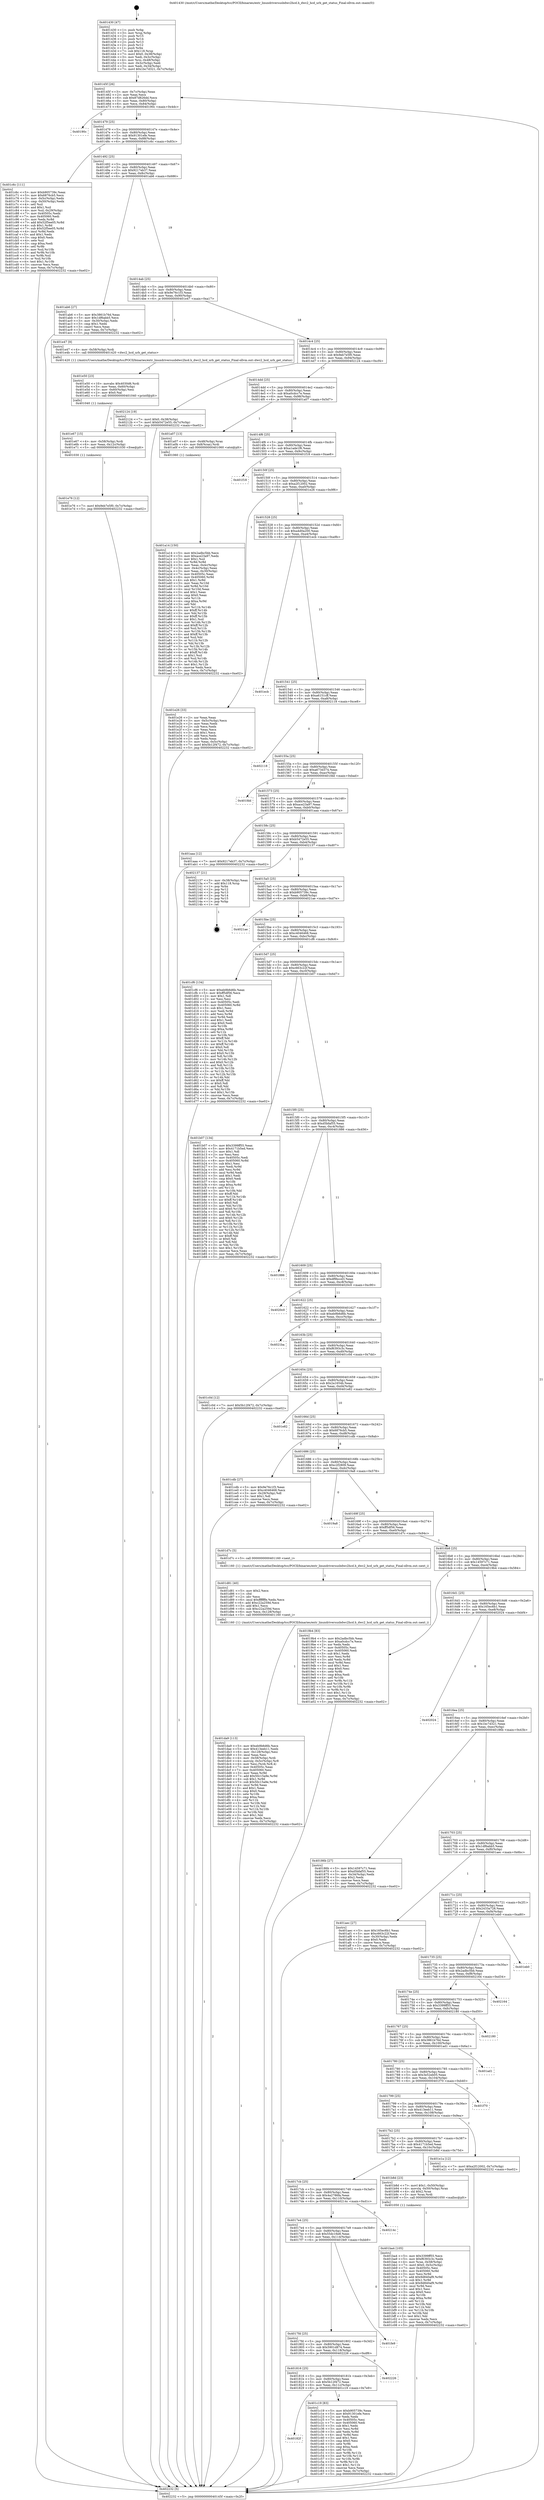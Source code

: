 digraph "0x401430" {
  label = "0x401430 (/mnt/c/Users/mathe/Desktop/tcc/POCII/binaries/extr_linuxdriversusbdwc2hcd.h_dwc2_hcd_urb_get_status_Final-ollvm.out::main(0))"
  labelloc = "t"
  node[shape=record]

  Entry [label="",width=0.3,height=0.3,shape=circle,fillcolor=black,style=filled]
  "0x40145f" [label="{
     0x40145f [26]\l
     | [instrs]\l
     &nbsp;&nbsp;0x40145f \<+3\>: mov -0x7c(%rbp),%eax\l
     &nbsp;&nbsp;0x401462 \<+2\>: mov %eax,%ecx\l
     &nbsp;&nbsp;0x401464 \<+6\>: sub $0x87d826dd,%ecx\l
     &nbsp;&nbsp;0x40146a \<+3\>: mov %eax,-0x80(%rbp)\l
     &nbsp;&nbsp;0x40146d \<+6\>: mov %ecx,-0x84(%rbp)\l
     &nbsp;&nbsp;0x401473 \<+6\>: je 000000000040190c \<main+0x4dc\>\l
  }"]
  "0x40190c" [label="{
     0x40190c\l
  }", style=dashed]
  "0x401479" [label="{
     0x401479 [25]\l
     | [instrs]\l
     &nbsp;&nbsp;0x401479 \<+5\>: jmp 000000000040147e \<main+0x4e\>\l
     &nbsp;&nbsp;0x40147e \<+3\>: mov -0x80(%rbp),%eax\l
     &nbsp;&nbsp;0x401481 \<+5\>: sub $0x91301efe,%eax\l
     &nbsp;&nbsp;0x401486 \<+6\>: mov %eax,-0x88(%rbp)\l
     &nbsp;&nbsp;0x40148c \<+6\>: je 0000000000401c6c \<main+0x83c\>\l
  }"]
  Exit [label="",width=0.3,height=0.3,shape=circle,fillcolor=black,style=filled,peripheries=2]
  "0x401c6c" [label="{
     0x401c6c [111]\l
     | [instrs]\l
     &nbsp;&nbsp;0x401c6c \<+5\>: mov $0xb905739c,%eax\l
     &nbsp;&nbsp;0x401c71 \<+5\>: mov $0x6876cb5,%ecx\l
     &nbsp;&nbsp;0x401c76 \<+3\>: mov -0x5c(%rbp),%edx\l
     &nbsp;&nbsp;0x401c79 \<+3\>: cmp -0x50(%rbp),%edx\l
     &nbsp;&nbsp;0x401c7c \<+4\>: setl %sil\l
     &nbsp;&nbsp;0x401c80 \<+4\>: and $0x1,%sil\l
     &nbsp;&nbsp;0x401c84 \<+4\>: mov %sil,-0x29(%rbp)\l
     &nbsp;&nbsp;0x401c88 \<+7\>: mov 0x40505c,%edx\l
     &nbsp;&nbsp;0x401c8f \<+7\>: mov 0x405060,%edi\l
     &nbsp;&nbsp;0x401c96 \<+3\>: mov %edx,%r8d\l
     &nbsp;&nbsp;0x401c99 \<+7\>: add $0x52f5ee05,%r8d\l
     &nbsp;&nbsp;0x401ca0 \<+4\>: sub $0x1,%r8d\l
     &nbsp;&nbsp;0x401ca4 \<+7\>: sub $0x52f5ee05,%r8d\l
     &nbsp;&nbsp;0x401cab \<+4\>: imul %r8d,%edx\l
     &nbsp;&nbsp;0x401caf \<+3\>: and $0x1,%edx\l
     &nbsp;&nbsp;0x401cb2 \<+3\>: cmp $0x0,%edx\l
     &nbsp;&nbsp;0x401cb5 \<+4\>: sete %sil\l
     &nbsp;&nbsp;0x401cb9 \<+3\>: cmp $0xa,%edi\l
     &nbsp;&nbsp;0x401cbc \<+4\>: setl %r9b\l
     &nbsp;&nbsp;0x401cc0 \<+3\>: mov %sil,%r10b\l
     &nbsp;&nbsp;0x401cc3 \<+3\>: and %r9b,%r10b\l
     &nbsp;&nbsp;0x401cc6 \<+3\>: xor %r9b,%sil\l
     &nbsp;&nbsp;0x401cc9 \<+3\>: or %sil,%r10b\l
     &nbsp;&nbsp;0x401ccc \<+4\>: test $0x1,%r10b\l
     &nbsp;&nbsp;0x401cd0 \<+3\>: cmovne %ecx,%eax\l
     &nbsp;&nbsp;0x401cd3 \<+3\>: mov %eax,-0x7c(%rbp)\l
     &nbsp;&nbsp;0x401cd6 \<+5\>: jmp 0000000000402232 \<main+0xe02\>\l
  }"]
  "0x401492" [label="{
     0x401492 [25]\l
     | [instrs]\l
     &nbsp;&nbsp;0x401492 \<+5\>: jmp 0000000000401497 \<main+0x67\>\l
     &nbsp;&nbsp;0x401497 \<+3\>: mov -0x80(%rbp),%eax\l
     &nbsp;&nbsp;0x40149a \<+5\>: sub $0x9217eb37,%eax\l
     &nbsp;&nbsp;0x40149f \<+6\>: mov %eax,-0x8c(%rbp)\l
     &nbsp;&nbsp;0x4014a5 \<+6\>: je 0000000000401ab6 \<main+0x686\>\l
  }"]
  "0x401e76" [label="{
     0x401e76 [12]\l
     | [instrs]\l
     &nbsp;&nbsp;0x401e76 \<+7\>: movl $0x9eb7e5f0,-0x7c(%rbp)\l
     &nbsp;&nbsp;0x401e7d \<+5\>: jmp 0000000000402232 \<main+0xe02\>\l
  }"]
  "0x401ab6" [label="{
     0x401ab6 [27]\l
     | [instrs]\l
     &nbsp;&nbsp;0x401ab6 \<+5\>: mov $0x3861b76d,%eax\l
     &nbsp;&nbsp;0x401abb \<+5\>: mov $0x1df6abb5,%ecx\l
     &nbsp;&nbsp;0x401ac0 \<+3\>: mov -0x30(%rbp),%edx\l
     &nbsp;&nbsp;0x401ac3 \<+3\>: cmp $0x1,%edx\l
     &nbsp;&nbsp;0x401ac6 \<+3\>: cmovl %ecx,%eax\l
     &nbsp;&nbsp;0x401ac9 \<+3\>: mov %eax,-0x7c(%rbp)\l
     &nbsp;&nbsp;0x401acc \<+5\>: jmp 0000000000402232 \<main+0xe02\>\l
  }"]
  "0x4014ab" [label="{
     0x4014ab [25]\l
     | [instrs]\l
     &nbsp;&nbsp;0x4014ab \<+5\>: jmp 00000000004014b0 \<main+0x80\>\l
     &nbsp;&nbsp;0x4014b0 \<+3\>: mov -0x80(%rbp),%eax\l
     &nbsp;&nbsp;0x4014b3 \<+5\>: sub $0x9e76c1f3,%eax\l
     &nbsp;&nbsp;0x4014b8 \<+6\>: mov %eax,-0x90(%rbp)\l
     &nbsp;&nbsp;0x4014be \<+6\>: je 0000000000401e47 \<main+0xa17\>\l
  }"]
  "0x401e67" [label="{
     0x401e67 [15]\l
     | [instrs]\l
     &nbsp;&nbsp;0x401e67 \<+4\>: mov -0x58(%rbp),%rdi\l
     &nbsp;&nbsp;0x401e6b \<+6\>: mov %eax,-0x12c(%rbp)\l
     &nbsp;&nbsp;0x401e71 \<+5\>: call 0000000000401030 \<free@plt\>\l
     | [calls]\l
     &nbsp;&nbsp;0x401030 \{1\} (unknown)\l
  }"]
  "0x401e47" [label="{
     0x401e47 [9]\l
     | [instrs]\l
     &nbsp;&nbsp;0x401e47 \<+4\>: mov -0x58(%rbp),%rdi\l
     &nbsp;&nbsp;0x401e4b \<+5\>: call 0000000000401420 \<dwc2_hcd_urb_get_status\>\l
     | [calls]\l
     &nbsp;&nbsp;0x401420 \{1\} (/mnt/c/Users/mathe/Desktop/tcc/POCII/binaries/extr_linuxdriversusbdwc2hcd.h_dwc2_hcd_urb_get_status_Final-ollvm.out::dwc2_hcd_urb_get_status)\l
  }"]
  "0x4014c4" [label="{
     0x4014c4 [25]\l
     | [instrs]\l
     &nbsp;&nbsp;0x4014c4 \<+5\>: jmp 00000000004014c9 \<main+0x99\>\l
     &nbsp;&nbsp;0x4014c9 \<+3\>: mov -0x80(%rbp),%eax\l
     &nbsp;&nbsp;0x4014cc \<+5\>: sub $0x9eb7e5f0,%eax\l
     &nbsp;&nbsp;0x4014d1 \<+6\>: mov %eax,-0x94(%rbp)\l
     &nbsp;&nbsp;0x4014d7 \<+6\>: je 0000000000402124 \<main+0xcf4\>\l
  }"]
  "0x401e50" [label="{
     0x401e50 [23]\l
     | [instrs]\l
     &nbsp;&nbsp;0x401e50 \<+10\>: movabs $0x4030d6,%rdi\l
     &nbsp;&nbsp;0x401e5a \<+3\>: mov %eax,-0x60(%rbp)\l
     &nbsp;&nbsp;0x401e5d \<+3\>: mov -0x60(%rbp),%esi\l
     &nbsp;&nbsp;0x401e60 \<+2\>: mov $0x0,%al\l
     &nbsp;&nbsp;0x401e62 \<+5\>: call 0000000000401040 \<printf@plt\>\l
     | [calls]\l
     &nbsp;&nbsp;0x401040 \{1\} (unknown)\l
  }"]
  "0x402124" [label="{
     0x402124 [19]\l
     | [instrs]\l
     &nbsp;&nbsp;0x402124 \<+7\>: movl $0x0,-0x38(%rbp)\l
     &nbsp;&nbsp;0x40212b \<+7\>: movl $0xb5472e55,-0x7c(%rbp)\l
     &nbsp;&nbsp;0x402132 \<+5\>: jmp 0000000000402232 \<main+0xe02\>\l
  }"]
  "0x4014dd" [label="{
     0x4014dd [25]\l
     | [instrs]\l
     &nbsp;&nbsp;0x4014dd \<+5\>: jmp 00000000004014e2 \<main+0xb2\>\l
     &nbsp;&nbsp;0x4014e2 \<+3\>: mov -0x80(%rbp),%eax\l
     &nbsp;&nbsp;0x4014e5 \<+5\>: sub $0xa0cdcc7e,%eax\l
     &nbsp;&nbsp;0x4014ea \<+6\>: mov %eax,-0x98(%rbp)\l
     &nbsp;&nbsp;0x4014f0 \<+6\>: je 0000000000401a07 \<main+0x5d7\>\l
  }"]
  "0x401da9" [label="{
     0x401da9 [113]\l
     | [instrs]\l
     &nbsp;&nbsp;0x401da9 \<+5\>: mov $0xeb9b6d6b,%ecx\l
     &nbsp;&nbsp;0x401dae \<+5\>: mov $0x413eeb11,%edx\l
     &nbsp;&nbsp;0x401db3 \<+6\>: mov -0x128(%rbp),%esi\l
     &nbsp;&nbsp;0x401db9 \<+3\>: imul %eax,%esi\l
     &nbsp;&nbsp;0x401dbc \<+4\>: mov -0x58(%rbp),%rdi\l
     &nbsp;&nbsp;0x401dc0 \<+4\>: movslq -0x5c(%rbp),%r8\l
     &nbsp;&nbsp;0x401dc4 \<+4\>: mov %esi,(%rdi,%r8,4)\l
     &nbsp;&nbsp;0x401dc8 \<+7\>: mov 0x40505c,%eax\l
     &nbsp;&nbsp;0x401dcf \<+7\>: mov 0x405060,%esi\l
     &nbsp;&nbsp;0x401dd6 \<+3\>: mov %eax,%r9d\l
     &nbsp;&nbsp;0x401dd9 \<+7\>: add $0x50c15a9e,%r9d\l
     &nbsp;&nbsp;0x401de0 \<+4\>: sub $0x1,%r9d\l
     &nbsp;&nbsp;0x401de4 \<+7\>: sub $0x50c15a9e,%r9d\l
     &nbsp;&nbsp;0x401deb \<+4\>: imul %r9d,%eax\l
     &nbsp;&nbsp;0x401def \<+3\>: and $0x1,%eax\l
     &nbsp;&nbsp;0x401df2 \<+3\>: cmp $0x0,%eax\l
     &nbsp;&nbsp;0x401df5 \<+4\>: sete %r10b\l
     &nbsp;&nbsp;0x401df9 \<+3\>: cmp $0xa,%esi\l
     &nbsp;&nbsp;0x401dfc \<+4\>: setl %r11b\l
     &nbsp;&nbsp;0x401e00 \<+3\>: mov %r10b,%bl\l
     &nbsp;&nbsp;0x401e03 \<+3\>: and %r11b,%bl\l
     &nbsp;&nbsp;0x401e06 \<+3\>: xor %r11b,%r10b\l
     &nbsp;&nbsp;0x401e09 \<+3\>: or %r10b,%bl\l
     &nbsp;&nbsp;0x401e0c \<+3\>: test $0x1,%bl\l
     &nbsp;&nbsp;0x401e0f \<+3\>: cmovne %edx,%ecx\l
     &nbsp;&nbsp;0x401e12 \<+3\>: mov %ecx,-0x7c(%rbp)\l
     &nbsp;&nbsp;0x401e15 \<+5\>: jmp 0000000000402232 \<main+0xe02\>\l
  }"]
  "0x401a07" [label="{
     0x401a07 [13]\l
     | [instrs]\l
     &nbsp;&nbsp;0x401a07 \<+4\>: mov -0x48(%rbp),%rax\l
     &nbsp;&nbsp;0x401a0b \<+4\>: mov 0x8(%rax),%rdi\l
     &nbsp;&nbsp;0x401a0f \<+5\>: call 0000000000401060 \<atoi@plt\>\l
     | [calls]\l
     &nbsp;&nbsp;0x401060 \{1\} (unknown)\l
  }"]
  "0x4014f6" [label="{
     0x4014f6 [25]\l
     | [instrs]\l
     &nbsp;&nbsp;0x4014f6 \<+5\>: jmp 00000000004014fb \<main+0xcb\>\l
     &nbsp;&nbsp;0x4014fb \<+3\>: mov -0x80(%rbp),%eax\l
     &nbsp;&nbsp;0x4014fe \<+5\>: sub $0xa1ade1f6,%eax\l
     &nbsp;&nbsp;0x401503 \<+6\>: mov %eax,-0x9c(%rbp)\l
     &nbsp;&nbsp;0x401509 \<+6\>: je 0000000000401f18 \<main+0xae8\>\l
  }"]
  "0x401d81" [label="{
     0x401d81 [40]\l
     | [instrs]\l
     &nbsp;&nbsp;0x401d81 \<+5\>: mov $0x2,%ecx\l
     &nbsp;&nbsp;0x401d86 \<+1\>: cltd\l
     &nbsp;&nbsp;0x401d87 \<+2\>: idiv %ecx\l
     &nbsp;&nbsp;0x401d89 \<+6\>: imul $0xfffffffe,%edx,%ecx\l
     &nbsp;&nbsp;0x401d8f \<+6\>: add $0xc22a259d,%ecx\l
     &nbsp;&nbsp;0x401d95 \<+3\>: add $0x1,%ecx\l
     &nbsp;&nbsp;0x401d98 \<+6\>: sub $0xc22a259d,%ecx\l
     &nbsp;&nbsp;0x401d9e \<+6\>: mov %ecx,-0x128(%rbp)\l
     &nbsp;&nbsp;0x401da4 \<+5\>: call 0000000000401160 \<next_i\>\l
     | [calls]\l
     &nbsp;&nbsp;0x401160 \{1\} (/mnt/c/Users/mathe/Desktop/tcc/POCII/binaries/extr_linuxdriversusbdwc2hcd.h_dwc2_hcd_urb_get_status_Final-ollvm.out::next_i)\l
  }"]
  "0x401f18" [label="{
     0x401f18\l
  }", style=dashed]
  "0x40150f" [label="{
     0x40150f [25]\l
     | [instrs]\l
     &nbsp;&nbsp;0x40150f \<+5\>: jmp 0000000000401514 \<main+0xe4\>\l
     &nbsp;&nbsp;0x401514 \<+3\>: mov -0x80(%rbp),%eax\l
     &nbsp;&nbsp;0x401517 \<+5\>: sub $0xa2f12002,%eax\l
     &nbsp;&nbsp;0x40151c \<+6\>: mov %eax,-0xa0(%rbp)\l
     &nbsp;&nbsp;0x401522 \<+6\>: je 0000000000401e26 \<main+0x9f6\>\l
  }"]
  "0x40182f" [label="{
     0x40182f\l
  }", style=dashed]
  "0x401e26" [label="{
     0x401e26 [33]\l
     | [instrs]\l
     &nbsp;&nbsp;0x401e26 \<+2\>: xor %eax,%eax\l
     &nbsp;&nbsp;0x401e28 \<+3\>: mov -0x5c(%rbp),%ecx\l
     &nbsp;&nbsp;0x401e2b \<+2\>: mov %eax,%edx\l
     &nbsp;&nbsp;0x401e2d \<+2\>: sub %ecx,%edx\l
     &nbsp;&nbsp;0x401e2f \<+2\>: mov %eax,%ecx\l
     &nbsp;&nbsp;0x401e31 \<+3\>: sub $0x1,%ecx\l
     &nbsp;&nbsp;0x401e34 \<+2\>: add %ecx,%edx\l
     &nbsp;&nbsp;0x401e36 \<+2\>: sub %edx,%eax\l
     &nbsp;&nbsp;0x401e38 \<+3\>: mov %eax,-0x5c(%rbp)\l
     &nbsp;&nbsp;0x401e3b \<+7\>: movl $0x5b12f472,-0x7c(%rbp)\l
     &nbsp;&nbsp;0x401e42 \<+5\>: jmp 0000000000402232 \<main+0xe02\>\l
  }"]
  "0x401528" [label="{
     0x401528 [25]\l
     | [instrs]\l
     &nbsp;&nbsp;0x401528 \<+5\>: jmp 000000000040152d \<main+0xfd\>\l
     &nbsp;&nbsp;0x40152d \<+3\>: mov -0x80(%rbp),%eax\l
     &nbsp;&nbsp;0x401530 \<+5\>: sub $0xa4d0a200,%eax\l
     &nbsp;&nbsp;0x401535 \<+6\>: mov %eax,-0xa4(%rbp)\l
     &nbsp;&nbsp;0x40153b \<+6\>: je 0000000000401ecb \<main+0xa9b\>\l
  }"]
  "0x401c19" [label="{
     0x401c19 [83]\l
     | [instrs]\l
     &nbsp;&nbsp;0x401c19 \<+5\>: mov $0xb905739c,%eax\l
     &nbsp;&nbsp;0x401c1e \<+5\>: mov $0x91301efe,%ecx\l
     &nbsp;&nbsp;0x401c23 \<+2\>: xor %edx,%edx\l
     &nbsp;&nbsp;0x401c25 \<+7\>: mov 0x40505c,%esi\l
     &nbsp;&nbsp;0x401c2c \<+7\>: mov 0x405060,%edi\l
     &nbsp;&nbsp;0x401c33 \<+3\>: sub $0x1,%edx\l
     &nbsp;&nbsp;0x401c36 \<+3\>: mov %esi,%r8d\l
     &nbsp;&nbsp;0x401c39 \<+3\>: add %edx,%r8d\l
     &nbsp;&nbsp;0x401c3c \<+4\>: imul %r8d,%esi\l
     &nbsp;&nbsp;0x401c40 \<+3\>: and $0x1,%esi\l
     &nbsp;&nbsp;0x401c43 \<+3\>: cmp $0x0,%esi\l
     &nbsp;&nbsp;0x401c46 \<+4\>: sete %r9b\l
     &nbsp;&nbsp;0x401c4a \<+3\>: cmp $0xa,%edi\l
     &nbsp;&nbsp;0x401c4d \<+4\>: setl %r10b\l
     &nbsp;&nbsp;0x401c51 \<+3\>: mov %r9b,%r11b\l
     &nbsp;&nbsp;0x401c54 \<+3\>: and %r10b,%r11b\l
     &nbsp;&nbsp;0x401c57 \<+3\>: xor %r10b,%r9b\l
     &nbsp;&nbsp;0x401c5a \<+3\>: or %r9b,%r11b\l
     &nbsp;&nbsp;0x401c5d \<+4\>: test $0x1,%r11b\l
     &nbsp;&nbsp;0x401c61 \<+3\>: cmovne %ecx,%eax\l
     &nbsp;&nbsp;0x401c64 \<+3\>: mov %eax,-0x7c(%rbp)\l
     &nbsp;&nbsp;0x401c67 \<+5\>: jmp 0000000000402232 \<main+0xe02\>\l
  }"]
  "0x401ecb" [label="{
     0x401ecb\l
  }", style=dashed]
  "0x401541" [label="{
     0x401541 [25]\l
     | [instrs]\l
     &nbsp;&nbsp;0x401541 \<+5\>: jmp 0000000000401546 \<main+0x116\>\l
     &nbsp;&nbsp;0x401546 \<+3\>: mov -0x80(%rbp),%eax\l
     &nbsp;&nbsp;0x401549 \<+5\>: sub $0xa6151cff,%eax\l
     &nbsp;&nbsp;0x40154e \<+6\>: mov %eax,-0xa8(%rbp)\l
     &nbsp;&nbsp;0x401554 \<+6\>: je 0000000000402118 \<main+0xce8\>\l
  }"]
  "0x401816" [label="{
     0x401816 [25]\l
     | [instrs]\l
     &nbsp;&nbsp;0x401816 \<+5\>: jmp 000000000040181b \<main+0x3eb\>\l
     &nbsp;&nbsp;0x40181b \<+3\>: mov -0x80(%rbp),%eax\l
     &nbsp;&nbsp;0x40181e \<+5\>: sub $0x5b12f472,%eax\l
     &nbsp;&nbsp;0x401823 \<+6\>: mov %eax,-0x11c(%rbp)\l
     &nbsp;&nbsp;0x401829 \<+6\>: je 0000000000401c19 \<main+0x7e9\>\l
  }"]
  "0x402118" [label="{
     0x402118\l
  }", style=dashed]
  "0x40155a" [label="{
     0x40155a [25]\l
     | [instrs]\l
     &nbsp;&nbsp;0x40155a \<+5\>: jmp 000000000040155f \<main+0x12f\>\l
     &nbsp;&nbsp;0x40155f \<+3\>: mov -0x80(%rbp),%eax\l
     &nbsp;&nbsp;0x401562 \<+5\>: sub $0xa673d374,%eax\l
     &nbsp;&nbsp;0x401567 \<+6\>: mov %eax,-0xac(%rbp)\l
     &nbsp;&nbsp;0x40156d \<+6\>: je 0000000000401fdd \<main+0xbad\>\l
  }"]
  "0x402226" [label="{
     0x402226\l
  }", style=dashed]
  "0x401fdd" [label="{
     0x401fdd\l
  }", style=dashed]
  "0x401573" [label="{
     0x401573 [25]\l
     | [instrs]\l
     &nbsp;&nbsp;0x401573 \<+5\>: jmp 0000000000401578 \<main+0x148\>\l
     &nbsp;&nbsp;0x401578 \<+3\>: mov -0x80(%rbp),%eax\l
     &nbsp;&nbsp;0x40157b \<+5\>: sub $0xace23a97,%eax\l
     &nbsp;&nbsp;0x401580 \<+6\>: mov %eax,-0xb0(%rbp)\l
     &nbsp;&nbsp;0x401586 \<+6\>: je 0000000000401aaa \<main+0x67a\>\l
  }"]
  "0x4017fd" [label="{
     0x4017fd [25]\l
     | [instrs]\l
     &nbsp;&nbsp;0x4017fd \<+5\>: jmp 0000000000401802 \<main+0x3d2\>\l
     &nbsp;&nbsp;0x401802 \<+3\>: mov -0x80(%rbp),%eax\l
     &nbsp;&nbsp;0x401805 \<+5\>: sub $0x5901d874,%eax\l
     &nbsp;&nbsp;0x40180a \<+6\>: mov %eax,-0x118(%rbp)\l
     &nbsp;&nbsp;0x401810 \<+6\>: je 0000000000402226 \<main+0xdf6\>\l
  }"]
  "0x401aaa" [label="{
     0x401aaa [12]\l
     | [instrs]\l
     &nbsp;&nbsp;0x401aaa \<+7\>: movl $0x9217eb37,-0x7c(%rbp)\l
     &nbsp;&nbsp;0x401ab1 \<+5\>: jmp 0000000000402232 \<main+0xe02\>\l
  }"]
  "0x40158c" [label="{
     0x40158c [25]\l
     | [instrs]\l
     &nbsp;&nbsp;0x40158c \<+5\>: jmp 0000000000401591 \<main+0x161\>\l
     &nbsp;&nbsp;0x401591 \<+3\>: mov -0x80(%rbp),%eax\l
     &nbsp;&nbsp;0x401594 \<+5\>: sub $0xb5472e55,%eax\l
     &nbsp;&nbsp;0x401599 \<+6\>: mov %eax,-0xb4(%rbp)\l
     &nbsp;&nbsp;0x40159f \<+6\>: je 0000000000402137 \<main+0xd07\>\l
  }"]
  "0x401fe9" [label="{
     0x401fe9\l
  }", style=dashed]
  "0x402137" [label="{
     0x402137 [21]\l
     | [instrs]\l
     &nbsp;&nbsp;0x402137 \<+3\>: mov -0x38(%rbp),%eax\l
     &nbsp;&nbsp;0x40213a \<+7\>: add $0x118,%rsp\l
     &nbsp;&nbsp;0x402141 \<+1\>: pop %rbx\l
     &nbsp;&nbsp;0x402142 \<+2\>: pop %r12\l
     &nbsp;&nbsp;0x402144 \<+2\>: pop %r13\l
     &nbsp;&nbsp;0x402146 \<+2\>: pop %r14\l
     &nbsp;&nbsp;0x402148 \<+2\>: pop %r15\l
     &nbsp;&nbsp;0x40214a \<+1\>: pop %rbp\l
     &nbsp;&nbsp;0x40214b \<+1\>: ret\l
  }"]
  "0x4015a5" [label="{
     0x4015a5 [25]\l
     | [instrs]\l
     &nbsp;&nbsp;0x4015a5 \<+5\>: jmp 00000000004015aa \<main+0x17a\>\l
     &nbsp;&nbsp;0x4015aa \<+3\>: mov -0x80(%rbp),%eax\l
     &nbsp;&nbsp;0x4015ad \<+5\>: sub $0xb905739c,%eax\l
     &nbsp;&nbsp;0x4015b2 \<+6\>: mov %eax,-0xb8(%rbp)\l
     &nbsp;&nbsp;0x4015b8 \<+6\>: je 00000000004021ae \<main+0xd7e\>\l
  }"]
  "0x4017e4" [label="{
     0x4017e4 [25]\l
     | [instrs]\l
     &nbsp;&nbsp;0x4017e4 \<+5\>: jmp 00000000004017e9 \<main+0x3b9\>\l
     &nbsp;&nbsp;0x4017e9 \<+3\>: mov -0x80(%rbp),%eax\l
     &nbsp;&nbsp;0x4017ec \<+5\>: sub $0x55dc16e8,%eax\l
     &nbsp;&nbsp;0x4017f1 \<+6\>: mov %eax,-0x114(%rbp)\l
     &nbsp;&nbsp;0x4017f7 \<+6\>: je 0000000000401fe9 \<main+0xbb9\>\l
  }"]
  "0x4021ae" [label="{
     0x4021ae\l
  }", style=dashed]
  "0x4015be" [label="{
     0x4015be [25]\l
     | [instrs]\l
     &nbsp;&nbsp;0x4015be \<+5\>: jmp 00000000004015c3 \<main+0x193\>\l
     &nbsp;&nbsp;0x4015c3 \<+3\>: mov -0x80(%rbp),%eax\l
     &nbsp;&nbsp;0x4015c6 \<+5\>: sub $0xc4046468,%eax\l
     &nbsp;&nbsp;0x4015cb \<+6\>: mov %eax,-0xbc(%rbp)\l
     &nbsp;&nbsp;0x4015d1 \<+6\>: je 0000000000401cf6 \<main+0x8c6\>\l
  }"]
  "0x40214c" [label="{
     0x40214c\l
  }", style=dashed]
  "0x401cf6" [label="{
     0x401cf6 [134]\l
     | [instrs]\l
     &nbsp;&nbsp;0x401cf6 \<+5\>: mov $0xeb9b6d6b,%eax\l
     &nbsp;&nbsp;0x401cfb \<+5\>: mov $0xff5df56,%ecx\l
     &nbsp;&nbsp;0x401d00 \<+2\>: mov $0x1,%dl\l
     &nbsp;&nbsp;0x401d02 \<+2\>: xor %esi,%esi\l
     &nbsp;&nbsp;0x401d04 \<+7\>: mov 0x40505c,%edi\l
     &nbsp;&nbsp;0x401d0b \<+8\>: mov 0x405060,%r8d\l
     &nbsp;&nbsp;0x401d13 \<+3\>: sub $0x1,%esi\l
     &nbsp;&nbsp;0x401d16 \<+3\>: mov %edi,%r9d\l
     &nbsp;&nbsp;0x401d19 \<+3\>: add %esi,%r9d\l
     &nbsp;&nbsp;0x401d1c \<+4\>: imul %r9d,%edi\l
     &nbsp;&nbsp;0x401d20 \<+3\>: and $0x1,%edi\l
     &nbsp;&nbsp;0x401d23 \<+3\>: cmp $0x0,%edi\l
     &nbsp;&nbsp;0x401d26 \<+4\>: sete %r10b\l
     &nbsp;&nbsp;0x401d2a \<+4\>: cmp $0xa,%r8d\l
     &nbsp;&nbsp;0x401d2e \<+4\>: setl %r11b\l
     &nbsp;&nbsp;0x401d32 \<+3\>: mov %r10b,%bl\l
     &nbsp;&nbsp;0x401d35 \<+3\>: xor $0xff,%bl\l
     &nbsp;&nbsp;0x401d38 \<+3\>: mov %r11b,%r14b\l
     &nbsp;&nbsp;0x401d3b \<+4\>: xor $0xff,%r14b\l
     &nbsp;&nbsp;0x401d3f \<+3\>: xor $0x0,%dl\l
     &nbsp;&nbsp;0x401d42 \<+3\>: mov %bl,%r15b\l
     &nbsp;&nbsp;0x401d45 \<+4\>: and $0x0,%r15b\l
     &nbsp;&nbsp;0x401d49 \<+3\>: and %dl,%r10b\l
     &nbsp;&nbsp;0x401d4c \<+3\>: mov %r14b,%r12b\l
     &nbsp;&nbsp;0x401d4f \<+4\>: and $0x0,%r12b\l
     &nbsp;&nbsp;0x401d53 \<+3\>: and %dl,%r11b\l
     &nbsp;&nbsp;0x401d56 \<+3\>: or %r10b,%r15b\l
     &nbsp;&nbsp;0x401d59 \<+3\>: or %r11b,%r12b\l
     &nbsp;&nbsp;0x401d5c \<+3\>: xor %r12b,%r15b\l
     &nbsp;&nbsp;0x401d5f \<+3\>: or %r14b,%bl\l
     &nbsp;&nbsp;0x401d62 \<+3\>: xor $0xff,%bl\l
     &nbsp;&nbsp;0x401d65 \<+3\>: or $0x0,%dl\l
     &nbsp;&nbsp;0x401d68 \<+2\>: and %dl,%bl\l
     &nbsp;&nbsp;0x401d6a \<+3\>: or %bl,%r15b\l
     &nbsp;&nbsp;0x401d6d \<+4\>: test $0x1,%r15b\l
     &nbsp;&nbsp;0x401d71 \<+3\>: cmovne %ecx,%eax\l
     &nbsp;&nbsp;0x401d74 \<+3\>: mov %eax,-0x7c(%rbp)\l
     &nbsp;&nbsp;0x401d77 \<+5\>: jmp 0000000000402232 \<main+0xe02\>\l
  }"]
  "0x4015d7" [label="{
     0x4015d7 [25]\l
     | [instrs]\l
     &nbsp;&nbsp;0x4015d7 \<+5\>: jmp 00000000004015dc \<main+0x1ac\>\l
     &nbsp;&nbsp;0x4015dc \<+3\>: mov -0x80(%rbp),%eax\l
     &nbsp;&nbsp;0x4015df \<+5\>: sub $0xc663c22f,%eax\l
     &nbsp;&nbsp;0x4015e4 \<+6\>: mov %eax,-0xc0(%rbp)\l
     &nbsp;&nbsp;0x4015ea \<+6\>: je 0000000000401b07 \<main+0x6d7\>\l
  }"]
  "0x401ba4" [label="{
     0x401ba4 [105]\l
     | [instrs]\l
     &nbsp;&nbsp;0x401ba4 \<+5\>: mov $0x3399ff55,%ecx\l
     &nbsp;&nbsp;0x401ba9 \<+5\>: mov $0xf6393c3c,%edx\l
     &nbsp;&nbsp;0x401bae \<+4\>: mov %rax,-0x58(%rbp)\l
     &nbsp;&nbsp;0x401bb2 \<+7\>: movl $0x0,-0x5c(%rbp)\l
     &nbsp;&nbsp;0x401bb9 \<+7\>: mov 0x40505c,%esi\l
     &nbsp;&nbsp;0x401bc0 \<+8\>: mov 0x405060,%r8d\l
     &nbsp;&nbsp;0x401bc8 \<+3\>: mov %esi,%r9d\l
     &nbsp;&nbsp;0x401bcb \<+7\>: add $0x9d840af9,%r9d\l
     &nbsp;&nbsp;0x401bd2 \<+4\>: sub $0x1,%r9d\l
     &nbsp;&nbsp;0x401bd6 \<+7\>: sub $0x9d840af9,%r9d\l
     &nbsp;&nbsp;0x401bdd \<+4\>: imul %r9d,%esi\l
     &nbsp;&nbsp;0x401be1 \<+3\>: and $0x1,%esi\l
     &nbsp;&nbsp;0x401be4 \<+3\>: cmp $0x0,%esi\l
     &nbsp;&nbsp;0x401be7 \<+4\>: sete %r10b\l
     &nbsp;&nbsp;0x401beb \<+4\>: cmp $0xa,%r8d\l
     &nbsp;&nbsp;0x401bef \<+4\>: setl %r11b\l
     &nbsp;&nbsp;0x401bf3 \<+3\>: mov %r10b,%bl\l
     &nbsp;&nbsp;0x401bf6 \<+3\>: and %r11b,%bl\l
     &nbsp;&nbsp;0x401bf9 \<+3\>: xor %r11b,%r10b\l
     &nbsp;&nbsp;0x401bfc \<+3\>: or %r10b,%bl\l
     &nbsp;&nbsp;0x401bff \<+3\>: test $0x1,%bl\l
     &nbsp;&nbsp;0x401c02 \<+3\>: cmovne %edx,%ecx\l
     &nbsp;&nbsp;0x401c05 \<+3\>: mov %ecx,-0x7c(%rbp)\l
     &nbsp;&nbsp;0x401c08 \<+5\>: jmp 0000000000402232 \<main+0xe02\>\l
  }"]
  "0x401b07" [label="{
     0x401b07 [134]\l
     | [instrs]\l
     &nbsp;&nbsp;0x401b07 \<+5\>: mov $0x3399ff55,%eax\l
     &nbsp;&nbsp;0x401b0c \<+5\>: mov $0x4171b5ed,%ecx\l
     &nbsp;&nbsp;0x401b11 \<+2\>: mov $0x1,%dl\l
     &nbsp;&nbsp;0x401b13 \<+2\>: xor %esi,%esi\l
     &nbsp;&nbsp;0x401b15 \<+7\>: mov 0x40505c,%edi\l
     &nbsp;&nbsp;0x401b1c \<+8\>: mov 0x405060,%r8d\l
     &nbsp;&nbsp;0x401b24 \<+3\>: sub $0x1,%esi\l
     &nbsp;&nbsp;0x401b27 \<+3\>: mov %edi,%r9d\l
     &nbsp;&nbsp;0x401b2a \<+3\>: add %esi,%r9d\l
     &nbsp;&nbsp;0x401b2d \<+4\>: imul %r9d,%edi\l
     &nbsp;&nbsp;0x401b31 \<+3\>: and $0x1,%edi\l
     &nbsp;&nbsp;0x401b34 \<+3\>: cmp $0x0,%edi\l
     &nbsp;&nbsp;0x401b37 \<+4\>: sete %r10b\l
     &nbsp;&nbsp;0x401b3b \<+4\>: cmp $0xa,%r8d\l
     &nbsp;&nbsp;0x401b3f \<+4\>: setl %r11b\l
     &nbsp;&nbsp;0x401b43 \<+3\>: mov %r10b,%bl\l
     &nbsp;&nbsp;0x401b46 \<+3\>: xor $0xff,%bl\l
     &nbsp;&nbsp;0x401b49 \<+3\>: mov %r11b,%r14b\l
     &nbsp;&nbsp;0x401b4c \<+4\>: xor $0xff,%r14b\l
     &nbsp;&nbsp;0x401b50 \<+3\>: xor $0x0,%dl\l
     &nbsp;&nbsp;0x401b53 \<+3\>: mov %bl,%r15b\l
     &nbsp;&nbsp;0x401b56 \<+4\>: and $0x0,%r15b\l
     &nbsp;&nbsp;0x401b5a \<+3\>: and %dl,%r10b\l
     &nbsp;&nbsp;0x401b5d \<+3\>: mov %r14b,%r12b\l
     &nbsp;&nbsp;0x401b60 \<+4\>: and $0x0,%r12b\l
     &nbsp;&nbsp;0x401b64 \<+3\>: and %dl,%r11b\l
     &nbsp;&nbsp;0x401b67 \<+3\>: or %r10b,%r15b\l
     &nbsp;&nbsp;0x401b6a \<+3\>: or %r11b,%r12b\l
     &nbsp;&nbsp;0x401b6d \<+3\>: xor %r12b,%r15b\l
     &nbsp;&nbsp;0x401b70 \<+3\>: or %r14b,%bl\l
     &nbsp;&nbsp;0x401b73 \<+3\>: xor $0xff,%bl\l
     &nbsp;&nbsp;0x401b76 \<+3\>: or $0x0,%dl\l
     &nbsp;&nbsp;0x401b79 \<+2\>: and %dl,%bl\l
     &nbsp;&nbsp;0x401b7b \<+3\>: or %bl,%r15b\l
     &nbsp;&nbsp;0x401b7e \<+4\>: test $0x1,%r15b\l
     &nbsp;&nbsp;0x401b82 \<+3\>: cmovne %ecx,%eax\l
     &nbsp;&nbsp;0x401b85 \<+3\>: mov %eax,-0x7c(%rbp)\l
     &nbsp;&nbsp;0x401b88 \<+5\>: jmp 0000000000402232 \<main+0xe02\>\l
  }"]
  "0x4015f0" [label="{
     0x4015f0 [25]\l
     | [instrs]\l
     &nbsp;&nbsp;0x4015f0 \<+5\>: jmp 00000000004015f5 \<main+0x1c5\>\l
     &nbsp;&nbsp;0x4015f5 \<+3\>: mov -0x80(%rbp),%eax\l
     &nbsp;&nbsp;0x4015f8 \<+5\>: sub $0xd5bfaf55,%eax\l
     &nbsp;&nbsp;0x4015fd \<+6\>: mov %eax,-0xc4(%rbp)\l
     &nbsp;&nbsp;0x401603 \<+6\>: je 0000000000401886 \<main+0x456\>\l
  }"]
  "0x4017cb" [label="{
     0x4017cb [25]\l
     | [instrs]\l
     &nbsp;&nbsp;0x4017cb \<+5\>: jmp 00000000004017d0 \<main+0x3a0\>\l
     &nbsp;&nbsp;0x4017d0 \<+3\>: mov -0x80(%rbp),%eax\l
     &nbsp;&nbsp;0x4017d3 \<+5\>: sub $0x4a2786fa,%eax\l
     &nbsp;&nbsp;0x4017d8 \<+6\>: mov %eax,-0x110(%rbp)\l
     &nbsp;&nbsp;0x4017de \<+6\>: je 000000000040214c \<main+0xd1c\>\l
  }"]
  "0x401886" [label="{
     0x401886\l
  }", style=dashed]
  "0x401609" [label="{
     0x401609 [25]\l
     | [instrs]\l
     &nbsp;&nbsp;0x401609 \<+5\>: jmp 000000000040160e \<main+0x1de\>\l
     &nbsp;&nbsp;0x40160e \<+3\>: mov -0x80(%rbp),%eax\l
     &nbsp;&nbsp;0x401611 \<+5\>: sub $0xdf9bccd3,%eax\l
     &nbsp;&nbsp;0x401616 \<+6\>: mov %eax,-0xc8(%rbp)\l
     &nbsp;&nbsp;0x40161c \<+6\>: je 00000000004020c0 \<main+0xc90\>\l
  }"]
  "0x401b8d" [label="{
     0x401b8d [23]\l
     | [instrs]\l
     &nbsp;&nbsp;0x401b8d \<+7\>: movl $0x1,-0x50(%rbp)\l
     &nbsp;&nbsp;0x401b94 \<+4\>: movslq -0x50(%rbp),%rax\l
     &nbsp;&nbsp;0x401b98 \<+4\>: shl $0x2,%rax\l
     &nbsp;&nbsp;0x401b9c \<+3\>: mov %rax,%rdi\l
     &nbsp;&nbsp;0x401b9f \<+5\>: call 0000000000401050 \<malloc@plt\>\l
     | [calls]\l
     &nbsp;&nbsp;0x401050 \{1\} (unknown)\l
  }"]
  "0x4020c0" [label="{
     0x4020c0\l
  }", style=dashed]
  "0x401622" [label="{
     0x401622 [25]\l
     | [instrs]\l
     &nbsp;&nbsp;0x401622 \<+5\>: jmp 0000000000401627 \<main+0x1f7\>\l
     &nbsp;&nbsp;0x401627 \<+3\>: mov -0x80(%rbp),%eax\l
     &nbsp;&nbsp;0x40162a \<+5\>: sub $0xeb9b6d6b,%eax\l
     &nbsp;&nbsp;0x40162f \<+6\>: mov %eax,-0xcc(%rbp)\l
     &nbsp;&nbsp;0x401635 \<+6\>: je 00000000004021ba \<main+0xd8a\>\l
  }"]
  "0x4017b2" [label="{
     0x4017b2 [25]\l
     | [instrs]\l
     &nbsp;&nbsp;0x4017b2 \<+5\>: jmp 00000000004017b7 \<main+0x387\>\l
     &nbsp;&nbsp;0x4017b7 \<+3\>: mov -0x80(%rbp),%eax\l
     &nbsp;&nbsp;0x4017ba \<+5\>: sub $0x4171b5ed,%eax\l
     &nbsp;&nbsp;0x4017bf \<+6\>: mov %eax,-0x10c(%rbp)\l
     &nbsp;&nbsp;0x4017c5 \<+6\>: je 0000000000401b8d \<main+0x75d\>\l
  }"]
  "0x4021ba" [label="{
     0x4021ba\l
  }", style=dashed]
  "0x40163b" [label="{
     0x40163b [25]\l
     | [instrs]\l
     &nbsp;&nbsp;0x40163b \<+5\>: jmp 0000000000401640 \<main+0x210\>\l
     &nbsp;&nbsp;0x401640 \<+3\>: mov -0x80(%rbp),%eax\l
     &nbsp;&nbsp;0x401643 \<+5\>: sub $0xf6393c3c,%eax\l
     &nbsp;&nbsp;0x401648 \<+6\>: mov %eax,-0xd0(%rbp)\l
     &nbsp;&nbsp;0x40164e \<+6\>: je 0000000000401c0d \<main+0x7dd\>\l
  }"]
  "0x401e1a" [label="{
     0x401e1a [12]\l
     | [instrs]\l
     &nbsp;&nbsp;0x401e1a \<+7\>: movl $0xa2f12002,-0x7c(%rbp)\l
     &nbsp;&nbsp;0x401e21 \<+5\>: jmp 0000000000402232 \<main+0xe02\>\l
  }"]
  "0x401c0d" [label="{
     0x401c0d [12]\l
     | [instrs]\l
     &nbsp;&nbsp;0x401c0d \<+7\>: movl $0x5b12f472,-0x7c(%rbp)\l
     &nbsp;&nbsp;0x401c14 \<+5\>: jmp 0000000000402232 \<main+0xe02\>\l
  }"]
  "0x401654" [label="{
     0x401654 [25]\l
     | [instrs]\l
     &nbsp;&nbsp;0x401654 \<+5\>: jmp 0000000000401659 \<main+0x229\>\l
     &nbsp;&nbsp;0x401659 \<+3\>: mov -0x80(%rbp),%eax\l
     &nbsp;&nbsp;0x40165c \<+5\>: sub $0x2a1654b,%eax\l
     &nbsp;&nbsp;0x401661 \<+6\>: mov %eax,-0xd4(%rbp)\l
     &nbsp;&nbsp;0x401667 \<+6\>: je 0000000000401e82 \<main+0xa52\>\l
  }"]
  "0x401799" [label="{
     0x401799 [25]\l
     | [instrs]\l
     &nbsp;&nbsp;0x401799 \<+5\>: jmp 000000000040179e \<main+0x36e\>\l
     &nbsp;&nbsp;0x40179e \<+3\>: mov -0x80(%rbp),%eax\l
     &nbsp;&nbsp;0x4017a1 \<+5\>: sub $0x413eeb11,%eax\l
     &nbsp;&nbsp;0x4017a6 \<+6\>: mov %eax,-0x108(%rbp)\l
     &nbsp;&nbsp;0x4017ac \<+6\>: je 0000000000401e1a \<main+0x9ea\>\l
  }"]
  "0x401e82" [label="{
     0x401e82\l
  }", style=dashed]
  "0x40166d" [label="{
     0x40166d [25]\l
     | [instrs]\l
     &nbsp;&nbsp;0x40166d \<+5\>: jmp 0000000000401672 \<main+0x242\>\l
     &nbsp;&nbsp;0x401672 \<+3\>: mov -0x80(%rbp),%eax\l
     &nbsp;&nbsp;0x401675 \<+5\>: sub $0x6876cb5,%eax\l
     &nbsp;&nbsp;0x40167a \<+6\>: mov %eax,-0xd8(%rbp)\l
     &nbsp;&nbsp;0x401680 \<+6\>: je 0000000000401cdb \<main+0x8ab\>\l
  }"]
  "0x401f70" [label="{
     0x401f70\l
  }", style=dashed]
  "0x401cdb" [label="{
     0x401cdb [27]\l
     | [instrs]\l
     &nbsp;&nbsp;0x401cdb \<+5\>: mov $0x9e76c1f3,%eax\l
     &nbsp;&nbsp;0x401ce0 \<+5\>: mov $0xc4046468,%ecx\l
     &nbsp;&nbsp;0x401ce5 \<+3\>: mov -0x29(%rbp),%dl\l
     &nbsp;&nbsp;0x401ce8 \<+3\>: test $0x1,%dl\l
     &nbsp;&nbsp;0x401ceb \<+3\>: cmovne %ecx,%eax\l
     &nbsp;&nbsp;0x401cee \<+3\>: mov %eax,-0x7c(%rbp)\l
     &nbsp;&nbsp;0x401cf1 \<+5\>: jmp 0000000000402232 \<main+0xe02\>\l
  }"]
  "0x401686" [label="{
     0x401686 [25]\l
     | [instrs]\l
     &nbsp;&nbsp;0x401686 \<+5\>: jmp 000000000040168b \<main+0x25b\>\l
     &nbsp;&nbsp;0x40168b \<+3\>: mov -0x80(%rbp),%eax\l
     &nbsp;&nbsp;0x40168e \<+5\>: sub $0xc2f2809,%eax\l
     &nbsp;&nbsp;0x401693 \<+6\>: mov %eax,-0xdc(%rbp)\l
     &nbsp;&nbsp;0x401699 \<+6\>: je 00000000004019a8 \<main+0x578\>\l
  }"]
  "0x401780" [label="{
     0x401780 [25]\l
     | [instrs]\l
     &nbsp;&nbsp;0x401780 \<+5\>: jmp 0000000000401785 \<main+0x355\>\l
     &nbsp;&nbsp;0x401785 \<+3\>: mov -0x80(%rbp),%eax\l
     &nbsp;&nbsp;0x401788 \<+5\>: sub $0x3e52eb05,%eax\l
     &nbsp;&nbsp;0x40178d \<+6\>: mov %eax,-0x104(%rbp)\l
     &nbsp;&nbsp;0x401793 \<+6\>: je 0000000000401f70 \<main+0xb40\>\l
  }"]
  "0x4019a8" [label="{
     0x4019a8\l
  }", style=dashed]
  "0x40169f" [label="{
     0x40169f [25]\l
     | [instrs]\l
     &nbsp;&nbsp;0x40169f \<+5\>: jmp 00000000004016a4 \<main+0x274\>\l
     &nbsp;&nbsp;0x4016a4 \<+3\>: mov -0x80(%rbp),%eax\l
     &nbsp;&nbsp;0x4016a7 \<+5\>: sub $0xff5df56,%eax\l
     &nbsp;&nbsp;0x4016ac \<+6\>: mov %eax,-0xe0(%rbp)\l
     &nbsp;&nbsp;0x4016b2 \<+6\>: je 0000000000401d7c \<main+0x94c\>\l
  }"]
  "0x401ad1" [label="{
     0x401ad1\l
  }", style=dashed]
  "0x401d7c" [label="{
     0x401d7c [5]\l
     | [instrs]\l
     &nbsp;&nbsp;0x401d7c \<+5\>: call 0000000000401160 \<next_i\>\l
     | [calls]\l
     &nbsp;&nbsp;0x401160 \{1\} (/mnt/c/Users/mathe/Desktop/tcc/POCII/binaries/extr_linuxdriversusbdwc2hcd.h_dwc2_hcd_urb_get_status_Final-ollvm.out::next_i)\l
  }"]
  "0x4016b8" [label="{
     0x4016b8 [25]\l
     | [instrs]\l
     &nbsp;&nbsp;0x4016b8 \<+5\>: jmp 00000000004016bd \<main+0x28d\>\l
     &nbsp;&nbsp;0x4016bd \<+3\>: mov -0x80(%rbp),%eax\l
     &nbsp;&nbsp;0x4016c0 \<+5\>: sub $0x14597c71,%eax\l
     &nbsp;&nbsp;0x4016c5 \<+6\>: mov %eax,-0xe4(%rbp)\l
     &nbsp;&nbsp;0x4016cb \<+6\>: je 00000000004019b4 \<main+0x584\>\l
  }"]
  "0x401767" [label="{
     0x401767 [25]\l
     | [instrs]\l
     &nbsp;&nbsp;0x401767 \<+5\>: jmp 000000000040176c \<main+0x33c\>\l
     &nbsp;&nbsp;0x40176c \<+3\>: mov -0x80(%rbp),%eax\l
     &nbsp;&nbsp;0x40176f \<+5\>: sub $0x3861b76d,%eax\l
     &nbsp;&nbsp;0x401774 \<+6\>: mov %eax,-0x100(%rbp)\l
     &nbsp;&nbsp;0x40177a \<+6\>: je 0000000000401ad1 \<main+0x6a1\>\l
  }"]
  "0x4019b4" [label="{
     0x4019b4 [83]\l
     | [instrs]\l
     &nbsp;&nbsp;0x4019b4 \<+5\>: mov $0x2adbc5bb,%eax\l
     &nbsp;&nbsp;0x4019b9 \<+5\>: mov $0xa0cdcc7e,%ecx\l
     &nbsp;&nbsp;0x4019be \<+2\>: xor %edx,%edx\l
     &nbsp;&nbsp;0x4019c0 \<+7\>: mov 0x40505c,%esi\l
     &nbsp;&nbsp;0x4019c7 \<+7\>: mov 0x405060,%edi\l
     &nbsp;&nbsp;0x4019ce \<+3\>: sub $0x1,%edx\l
     &nbsp;&nbsp;0x4019d1 \<+3\>: mov %esi,%r8d\l
     &nbsp;&nbsp;0x4019d4 \<+3\>: add %edx,%r8d\l
     &nbsp;&nbsp;0x4019d7 \<+4\>: imul %r8d,%esi\l
     &nbsp;&nbsp;0x4019db \<+3\>: and $0x1,%esi\l
     &nbsp;&nbsp;0x4019de \<+3\>: cmp $0x0,%esi\l
     &nbsp;&nbsp;0x4019e1 \<+4\>: sete %r9b\l
     &nbsp;&nbsp;0x4019e5 \<+3\>: cmp $0xa,%edi\l
     &nbsp;&nbsp;0x4019e8 \<+4\>: setl %r10b\l
     &nbsp;&nbsp;0x4019ec \<+3\>: mov %r9b,%r11b\l
     &nbsp;&nbsp;0x4019ef \<+3\>: and %r10b,%r11b\l
     &nbsp;&nbsp;0x4019f2 \<+3\>: xor %r10b,%r9b\l
     &nbsp;&nbsp;0x4019f5 \<+3\>: or %r9b,%r11b\l
     &nbsp;&nbsp;0x4019f8 \<+4\>: test $0x1,%r11b\l
     &nbsp;&nbsp;0x4019fc \<+3\>: cmovne %ecx,%eax\l
     &nbsp;&nbsp;0x4019ff \<+3\>: mov %eax,-0x7c(%rbp)\l
     &nbsp;&nbsp;0x401a02 \<+5\>: jmp 0000000000402232 \<main+0xe02\>\l
  }"]
  "0x4016d1" [label="{
     0x4016d1 [25]\l
     | [instrs]\l
     &nbsp;&nbsp;0x4016d1 \<+5\>: jmp 00000000004016d6 \<main+0x2a6\>\l
     &nbsp;&nbsp;0x4016d6 \<+3\>: mov -0x80(%rbp),%eax\l
     &nbsp;&nbsp;0x4016d9 \<+5\>: sub $0x165ec6b1,%eax\l
     &nbsp;&nbsp;0x4016de \<+6\>: mov %eax,-0xe8(%rbp)\l
     &nbsp;&nbsp;0x4016e4 \<+6\>: je 0000000000402024 \<main+0xbf4\>\l
  }"]
  "0x402180" [label="{
     0x402180\l
  }", style=dashed]
  "0x402024" [label="{
     0x402024\l
  }", style=dashed]
  "0x4016ea" [label="{
     0x4016ea [25]\l
     | [instrs]\l
     &nbsp;&nbsp;0x4016ea \<+5\>: jmp 00000000004016ef \<main+0x2bf\>\l
     &nbsp;&nbsp;0x4016ef \<+3\>: mov -0x80(%rbp),%eax\l
     &nbsp;&nbsp;0x4016f2 \<+5\>: sub $0x1bc7d321,%eax\l
     &nbsp;&nbsp;0x4016f7 \<+6\>: mov %eax,-0xec(%rbp)\l
     &nbsp;&nbsp;0x4016fd \<+6\>: je 000000000040186b \<main+0x43b\>\l
  }"]
  "0x40174e" [label="{
     0x40174e [25]\l
     | [instrs]\l
     &nbsp;&nbsp;0x40174e \<+5\>: jmp 0000000000401753 \<main+0x323\>\l
     &nbsp;&nbsp;0x401753 \<+3\>: mov -0x80(%rbp),%eax\l
     &nbsp;&nbsp;0x401756 \<+5\>: sub $0x3399ff55,%eax\l
     &nbsp;&nbsp;0x40175b \<+6\>: mov %eax,-0xfc(%rbp)\l
     &nbsp;&nbsp;0x401761 \<+6\>: je 0000000000402180 \<main+0xd50\>\l
  }"]
  "0x40186b" [label="{
     0x40186b [27]\l
     | [instrs]\l
     &nbsp;&nbsp;0x40186b \<+5\>: mov $0x14597c71,%eax\l
     &nbsp;&nbsp;0x401870 \<+5\>: mov $0xd5bfaf55,%ecx\l
     &nbsp;&nbsp;0x401875 \<+3\>: mov -0x34(%rbp),%edx\l
     &nbsp;&nbsp;0x401878 \<+3\>: cmp $0x2,%edx\l
     &nbsp;&nbsp;0x40187b \<+3\>: cmovne %ecx,%eax\l
     &nbsp;&nbsp;0x40187e \<+3\>: mov %eax,-0x7c(%rbp)\l
     &nbsp;&nbsp;0x401881 \<+5\>: jmp 0000000000402232 \<main+0xe02\>\l
  }"]
  "0x401703" [label="{
     0x401703 [25]\l
     | [instrs]\l
     &nbsp;&nbsp;0x401703 \<+5\>: jmp 0000000000401708 \<main+0x2d8\>\l
     &nbsp;&nbsp;0x401708 \<+3\>: mov -0x80(%rbp),%eax\l
     &nbsp;&nbsp;0x40170b \<+5\>: sub $0x1df6abb5,%eax\l
     &nbsp;&nbsp;0x401710 \<+6\>: mov %eax,-0xf0(%rbp)\l
     &nbsp;&nbsp;0x401716 \<+6\>: je 0000000000401aec \<main+0x6bc\>\l
  }"]
  "0x402232" [label="{
     0x402232 [5]\l
     | [instrs]\l
     &nbsp;&nbsp;0x402232 \<+5\>: jmp 000000000040145f \<main+0x2f\>\l
  }"]
  "0x401430" [label="{
     0x401430 [47]\l
     | [instrs]\l
     &nbsp;&nbsp;0x401430 \<+1\>: push %rbp\l
     &nbsp;&nbsp;0x401431 \<+3\>: mov %rsp,%rbp\l
     &nbsp;&nbsp;0x401434 \<+2\>: push %r15\l
     &nbsp;&nbsp;0x401436 \<+2\>: push %r14\l
     &nbsp;&nbsp;0x401438 \<+2\>: push %r13\l
     &nbsp;&nbsp;0x40143a \<+2\>: push %r12\l
     &nbsp;&nbsp;0x40143c \<+1\>: push %rbx\l
     &nbsp;&nbsp;0x40143d \<+7\>: sub $0x118,%rsp\l
     &nbsp;&nbsp;0x401444 \<+7\>: movl $0x0,-0x38(%rbp)\l
     &nbsp;&nbsp;0x40144b \<+3\>: mov %edi,-0x3c(%rbp)\l
     &nbsp;&nbsp;0x40144e \<+4\>: mov %rsi,-0x48(%rbp)\l
     &nbsp;&nbsp;0x401452 \<+3\>: mov -0x3c(%rbp),%edi\l
     &nbsp;&nbsp;0x401455 \<+3\>: mov %edi,-0x34(%rbp)\l
     &nbsp;&nbsp;0x401458 \<+7\>: movl $0x1bc7d321,-0x7c(%rbp)\l
  }"]
  "0x401a14" [label="{
     0x401a14 [150]\l
     | [instrs]\l
     &nbsp;&nbsp;0x401a14 \<+5\>: mov $0x2adbc5bb,%ecx\l
     &nbsp;&nbsp;0x401a19 \<+5\>: mov $0xace23a97,%edx\l
     &nbsp;&nbsp;0x401a1e \<+3\>: mov $0x1,%sil\l
     &nbsp;&nbsp;0x401a21 \<+3\>: xor %r8d,%r8d\l
     &nbsp;&nbsp;0x401a24 \<+3\>: mov %eax,-0x4c(%rbp)\l
     &nbsp;&nbsp;0x401a27 \<+3\>: mov -0x4c(%rbp),%eax\l
     &nbsp;&nbsp;0x401a2a \<+3\>: mov %eax,-0x30(%rbp)\l
     &nbsp;&nbsp;0x401a2d \<+7\>: mov 0x40505c,%eax\l
     &nbsp;&nbsp;0x401a34 \<+8\>: mov 0x405060,%r9d\l
     &nbsp;&nbsp;0x401a3c \<+4\>: sub $0x1,%r8d\l
     &nbsp;&nbsp;0x401a40 \<+3\>: mov %eax,%r10d\l
     &nbsp;&nbsp;0x401a43 \<+3\>: add %r8d,%r10d\l
     &nbsp;&nbsp;0x401a46 \<+4\>: imul %r10d,%eax\l
     &nbsp;&nbsp;0x401a4a \<+3\>: and $0x1,%eax\l
     &nbsp;&nbsp;0x401a4d \<+3\>: cmp $0x0,%eax\l
     &nbsp;&nbsp;0x401a50 \<+4\>: sete %r11b\l
     &nbsp;&nbsp;0x401a54 \<+4\>: cmp $0xa,%r9d\l
     &nbsp;&nbsp;0x401a58 \<+3\>: setl %bl\l
     &nbsp;&nbsp;0x401a5b \<+3\>: mov %r11b,%r14b\l
     &nbsp;&nbsp;0x401a5e \<+4\>: xor $0xff,%r14b\l
     &nbsp;&nbsp;0x401a62 \<+3\>: mov %bl,%r15b\l
     &nbsp;&nbsp;0x401a65 \<+4\>: xor $0xff,%r15b\l
     &nbsp;&nbsp;0x401a69 \<+4\>: xor $0x1,%sil\l
     &nbsp;&nbsp;0x401a6d \<+3\>: mov %r14b,%r12b\l
     &nbsp;&nbsp;0x401a70 \<+4\>: and $0xff,%r12b\l
     &nbsp;&nbsp;0x401a74 \<+3\>: and %sil,%r11b\l
     &nbsp;&nbsp;0x401a77 \<+3\>: mov %r15b,%r13b\l
     &nbsp;&nbsp;0x401a7a \<+4\>: and $0xff,%r13b\l
     &nbsp;&nbsp;0x401a7e \<+3\>: and %sil,%bl\l
     &nbsp;&nbsp;0x401a81 \<+3\>: or %r11b,%r12b\l
     &nbsp;&nbsp;0x401a84 \<+3\>: or %bl,%r13b\l
     &nbsp;&nbsp;0x401a87 \<+3\>: xor %r13b,%r12b\l
     &nbsp;&nbsp;0x401a8a \<+3\>: or %r15b,%r14b\l
     &nbsp;&nbsp;0x401a8d \<+4\>: xor $0xff,%r14b\l
     &nbsp;&nbsp;0x401a91 \<+4\>: or $0x1,%sil\l
     &nbsp;&nbsp;0x401a95 \<+3\>: and %sil,%r14b\l
     &nbsp;&nbsp;0x401a98 \<+3\>: or %r14b,%r12b\l
     &nbsp;&nbsp;0x401a9b \<+4\>: test $0x1,%r12b\l
     &nbsp;&nbsp;0x401a9f \<+3\>: cmovne %edx,%ecx\l
     &nbsp;&nbsp;0x401aa2 \<+3\>: mov %ecx,-0x7c(%rbp)\l
     &nbsp;&nbsp;0x401aa5 \<+5\>: jmp 0000000000402232 \<main+0xe02\>\l
  }"]
  "0x402164" [label="{
     0x402164\l
  }", style=dashed]
  "0x401aec" [label="{
     0x401aec [27]\l
     | [instrs]\l
     &nbsp;&nbsp;0x401aec \<+5\>: mov $0x165ec6b1,%eax\l
     &nbsp;&nbsp;0x401af1 \<+5\>: mov $0xc663c22f,%ecx\l
     &nbsp;&nbsp;0x401af6 \<+3\>: mov -0x30(%rbp),%edx\l
     &nbsp;&nbsp;0x401af9 \<+3\>: cmp $0x0,%edx\l
     &nbsp;&nbsp;0x401afc \<+3\>: cmove %ecx,%eax\l
     &nbsp;&nbsp;0x401aff \<+3\>: mov %eax,-0x7c(%rbp)\l
     &nbsp;&nbsp;0x401b02 \<+5\>: jmp 0000000000402232 \<main+0xe02\>\l
  }"]
  "0x40171c" [label="{
     0x40171c [25]\l
     | [instrs]\l
     &nbsp;&nbsp;0x40171c \<+5\>: jmp 0000000000401721 \<main+0x2f1\>\l
     &nbsp;&nbsp;0x401721 \<+3\>: mov -0x80(%rbp),%eax\l
     &nbsp;&nbsp;0x401724 \<+5\>: sub $0x2433a728,%eax\l
     &nbsp;&nbsp;0x401729 \<+6\>: mov %eax,-0xf4(%rbp)\l
     &nbsp;&nbsp;0x40172f \<+6\>: je 0000000000401eb0 \<main+0xa80\>\l
  }"]
  "0x401735" [label="{
     0x401735 [25]\l
     | [instrs]\l
     &nbsp;&nbsp;0x401735 \<+5\>: jmp 000000000040173a \<main+0x30a\>\l
     &nbsp;&nbsp;0x40173a \<+3\>: mov -0x80(%rbp),%eax\l
     &nbsp;&nbsp;0x40173d \<+5\>: sub $0x2adbc5bb,%eax\l
     &nbsp;&nbsp;0x401742 \<+6\>: mov %eax,-0xf8(%rbp)\l
     &nbsp;&nbsp;0x401748 \<+6\>: je 0000000000402164 \<main+0xd34\>\l
  }"]
  "0x401eb0" [label="{
     0x401eb0\l
  }", style=dashed]
  Entry -> "0x401430" [label=" 1"]
  "0x40145f" -> "0x40190c" [label=" 0"]
  "0x40145f" -> "0x401479" [label=" 22"]
  "0x402137" -> Exit [label=" 1"]
  "0x401479" -> "0x401c6c" [label=" 2"]
  "0x401479" -> "0x401492" [label=" 20"]
  "0x402124" -> "0x402232" [label=" 1"]
  "0x401492" -> "0x401ab6" [label=" 1"]
  "0x401492" -> "0x4014ab" [label=" 19"]
  "0x401e76" -> "0x402232" [label=" 1"]
  "0x4014ab" -> "0x401e47" [label=" 1"]
  "0x4014ab" -> "0x4014c4" [label=" 18"]
  "0x401e67" -> "0x401e76" [label=" 1"]
  "0x4014c4" -> "0x402124" [label=" 1"]
  "0x4014c4" -> "0x4014dd" [label=" 17"]
  "0x401e50" -> "0x401e67" [label=" 1"]
  "0x4014dd" -> "0x401a07" [label=" 1"]
  "0x4014dd" -> "0x4014f6" [label=" 16"]
  "0x401e47" -> "0x401e50" [label=" 1"]
  "0x4014f6" -> "0x401f18" [label=" 0"]
  "0x4014f6" -> "0x40150f" [label=" 16"]
  "0x401e26" -> "0x402232" [label=" 1"]
  "0x40150f" -> "0x401e26" [label=" 1"]
  "0x40150f" -> "0x401528" [label=" 15"]
  "0x401e1a" -> "0x402232" [label=" 1"]
  "0x401528" -> "0x401ecb" [label=" 0"]
  "0x401528" -> "0x401541" [label=" 15"]
  "0x401da9" -> "0x402232" [label=" 1"]
  "0x401541" -> "0x402118" [label=" 0"]
  "0x401541" -> "0x40155a" [label=" 15"]
  "0x401d7c" -> "0x401d81" [label=" 1"]
  "0x40155a" -> "0x401fdd" [label=" 0"]
  "0x40155a" -> "0x401573" [label=" 15"]
  "0x401cf6" -> "0x402232" [label=" 1"]
  "0x401573" -> "0x401aaa" [label=" 1"]
  "0x401573" -> "0x40158c" [label=" 14"]
  "0x401c6c" -> "0x402232" [label=" 2"]
  "0x40158c" -> "0x402137" [label=" 1"]
  "0x40158c" -> "0x4015a5" [label=" 13"]
  "0x401c19" -> "0x402232" [label=" 2"]
  "0x4015a5" -> "0x4021ae" [label=" 0"]
  "0x4015a5" -> "0x4015be" [label=" 13"]
  "0x401816" -> "0x401c19" [label=" 2"]
  "0x4015be" -> "0x401cf6" [label=" 1"]
  "0x4015be" -> "0x4015d7" [label=" 12"]
  "0x401d81" -> "0x401da9" [label=" 1"]
  "0x4015d7" -> "0x401b07" [label=" 1"]
  "0x4015d7" -> "0x4015f0" [label=" 11"]
  "0x4017fd" -> "0x402226" [label=" 0"]
  "0x4015f0" -> "0x401886" [label=" 0"]
  "0x4015f0" -> "0x401609" [label=" 11"]
  "0x401cdb" -> "0x402232" [label=" 2"]
  "0x401609" -> "0x4020c0" [label=" 0"]
  "0x401609" -> "0x401622" [label=" 11"]
  "0x4017e4" -> "0x4017fd" [label=" 2"]
  "0x401622" -> "0x4021ba" [label=" 0"]
  "0x401622" -> "0x40163b" [label=" 11"]
  "0x401816" -> "0x40182f" [label=" 0"]
  "0x40163b" -> "0x401c0d" [label=" 1"]
  "0x40163b" -> "0x401654" [label=" 10"]
  "0x4017cb" -> "0x4017e4" [label=" 2"]
  "0x401654" -> "0x401e82" [label=" 0"]
  "0x401654" -> "0x40166d" [label=" 10"]
  "0x4017fd" -> "0x401816" [label=" 2"]
  "0x40166d" -> "0x401cdb" [label=" 2"]
  "0x40166d" -> "0x401686" [label=" 8"]
  "0x401c0d" -> "0x402232" [label=" 1"]
  "0x401686" -> "0x4019a8" [label=" 0"]
  "0x401686" -> "0x40169f" [label=" 8"]
  "0x401b8d" -> "0x401ba4" [label=" 1"]
  "0x40169f" -> "0x401d7c" [label=" 1"]
  "0x40169f" -> "0x4016b8" [label=" 7"]
  "0x4017b2" -> "0x4017cb" [label=" 2"]
  "0x4016b8" -> "0x4019b4" [label=" 1"]
  "0x4016b8" -> "0x4016d1" [label=" 6"]
  "0x4017e4" -> "0x401fe9" [label=" 0"]
  "0x4016d1" -> "0x402024" [label=" 0"]
  "0x4016d1" -> "0x4016ea" [label=" 6"]
  "0x401799" -> "0x4017b2" [label=" 3"]
  "0x4016ea" -> "0x40186b" [label=" 1"]
  "0x4016ea" -> "0x401703" [label=" 5"]
  "0x40186b" -> "0x402232" [label=" 1"]
  "0x401430" -> "0x40145f" [label=" 1"]
  "0x402232" -> "0x40145f" [label=" 21"]
  "0x4019b4" -> "0x402232" [label=" 1"]
  "0x401a07" -> "0x401a14" [label=" 1"]
  "0x401a14" -> "0x402232" [label=" 1"]
  "0x401aaa" -> "0x402232" [label=" 1"]
  "0x401ab6" -> "0x402232" [label=" 1"]
  "0x4017cb" -> "0x40214c" [label=" 0"]
  "0x401703" -> "0x401aec" [label=" 1"]
  "0x401703" -> "0x40171c" [label=" 4"]
  "0x401aec" -> "0x402232" [label=" 1"]
  "0x401b07" -> "0x402232" [label=" 1"]
  "0x401780" -> "0x401799" [label=" 4"]
  "0x40171c" -> "0x401eb0" [label=" 0"]
  "0x40171c" -> "0x401735" [label=" 4"]
  "0x401780" -> "0x401f70" [label=" 0"]
  "0x401735" -> "0x402164" [label=" 0"]
  "0x401735" -> "0x40174e" [label=" 4"]
  "0x401799" -> "0x401e1a" [label=" 1"]
  "0x40174e" -> "0x402180" [label=" 0"]
  "0x40174e" -> "0x401767" [label=" 4"]
  "0x4017b2" -> "0x401b8d" [label=" 1"]
  "0x401767" -> "0x401ad1" [label=" 0"]
  "0x401767" -> "0x401780" [label=" 4"]
  "0x401ba4" -> "0x402232" [label=" 1"]
}
